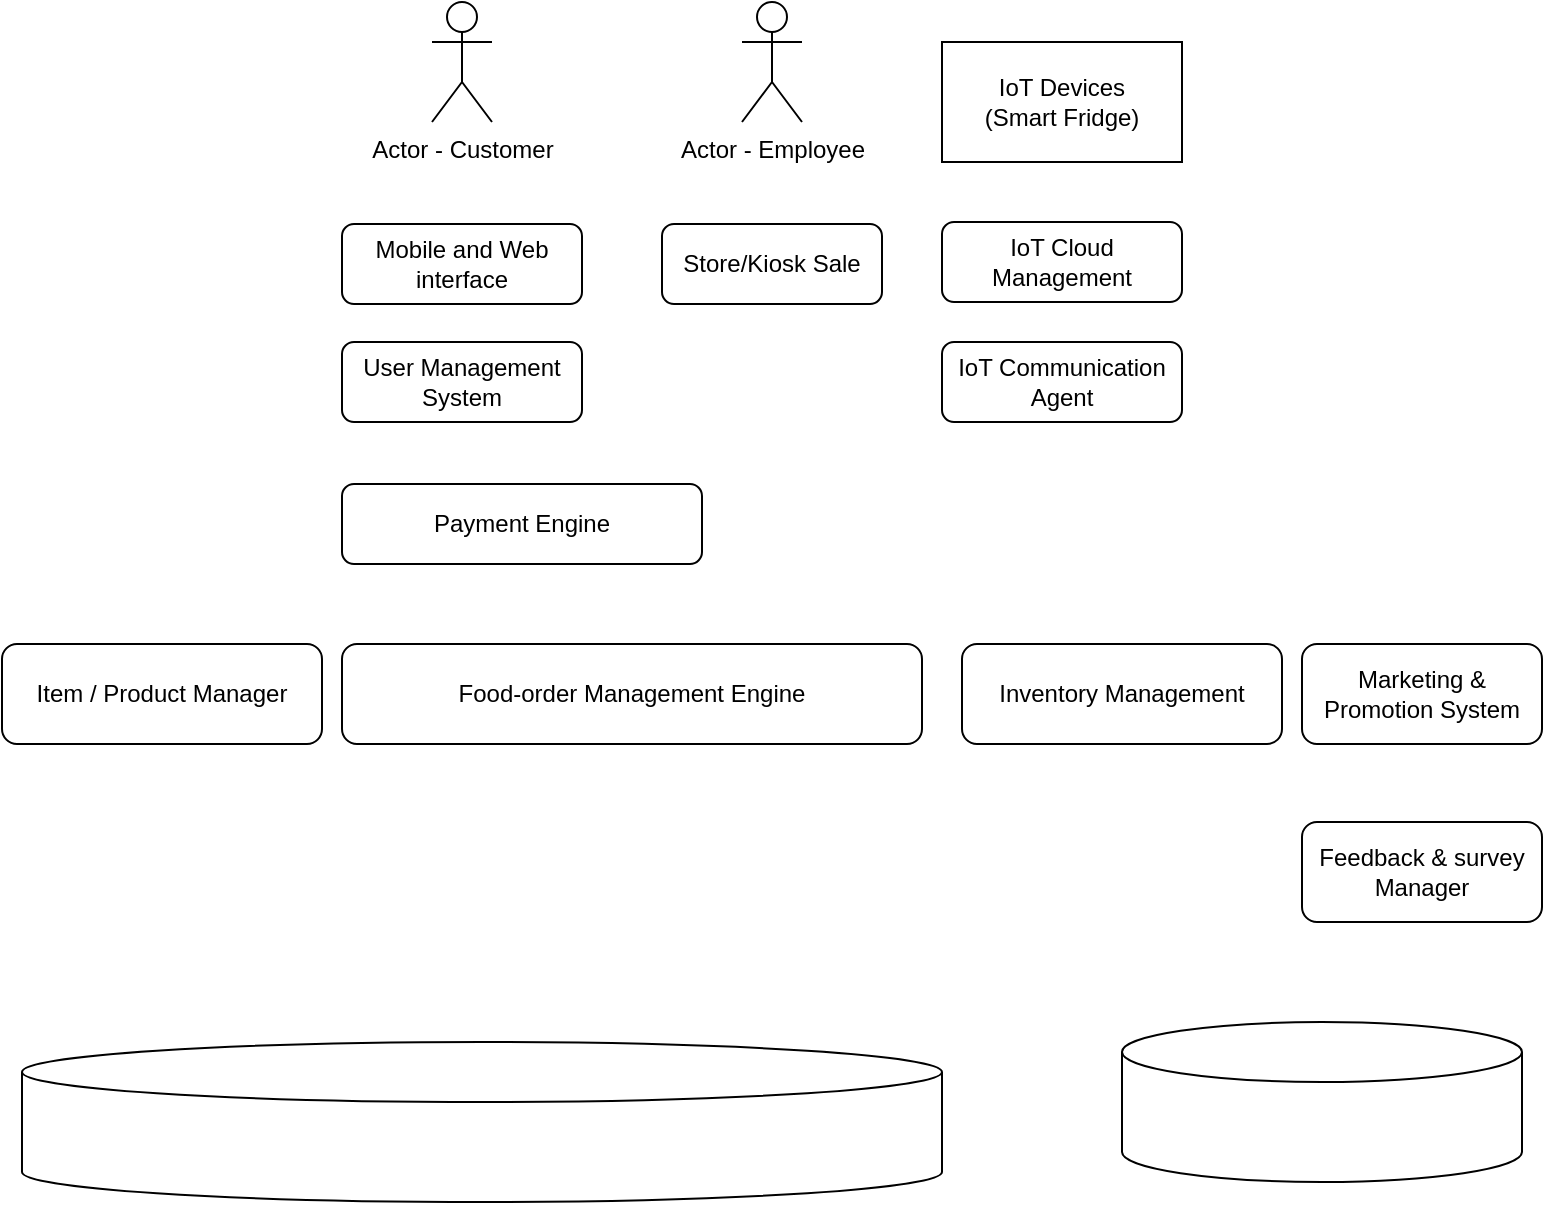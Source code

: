 <mxfile version="13.8.5" type="github" pages="3">
  <diagram id="mrOTsqda7IKm6iGV-Wj5" name="High-level workflow">
    <mxGraphModel dx="957" dy="465" grid="1" gridSize="10" guides="1" tooltips="1" connect="1" arrows="1" fold="1" page="1" pageScale="1" pageWidth="850" pageHeight="1100" math="0" shadow="0">
      <root>
        <mxCell id="0" />
        <mxCell id="1" parent="0" />
        <mxCell id="Ee-T2DxK372GyuqHqMaR-1" value="&lt;span&gt;Food-order Management Engine &lt;/span&gt;" style="rounded=1;whiteSpace=wrap;html=1;" parent="1" vertex="1">
          <mxGeometry x="210" y="521" width="290" height="50" as="geometry" />
        </mxCell>
        <mxCell id="Ee-T2DxK372GyuqHqMaR-2" value="Item / Product Manager" style="rounded=1;whiteSpace=wrap;html=1;" parent="1" vertex="1">
          <mxGeometry x="40" y="521" width="160" height="50" as="geometry" />
        </mxCell>
        <mxCell id="Ee-T2DxK372GyuqHqMaR-4" value="User Management System" style="rounded=1;whiteSpace=wrap;html=1;" parent="1" vertex="1">
          <mxGeometry x="210" y="370" width="120" height="40" as="geometry" />
        </mxCell>
        <mxCell id="Ee-T2DxK372GyuqHqMaR-5" value="&lt;p&gt;&lt;span&gt;&lt;span&gt;&lt;/span&gt;&lt;/span&gt;&lt;span&gt;Mobile and Web interface&lt;/span&gt;&lt;/p&gt;" style="rounded=1;whiteSpace=wrap;html=1;" parent="1" vertex="1">
          <mxGeometry x="210" y="311" width="120" height="40" as="geometry" />
        </mxCell>
        <mxCell id="Ee-T2DxK372GyuqHqMaR-6" value="Actor - Customer" style="shape=umlActor;verticalLabelPosition=bottom;verticalAlign=top;html=1;outlineConnect=0;" parent="1" vertex="1">
          <mxGeometry x="255" y="200" width="30" height="60" as="geometry" />
        </mxCell>
        <mxCell id="Ee-T2DxK372GyuqHqMaR-7" value="Actor - Employee" style="shape=umlActor;verticalLabelPosition=bottom;verticalAlign=top;html=1;outlineConnect=0;" parent="1" vertex="1">
          <mxGeometry x="410" y="200" width="30" height="60" as="geometry" />
        </mxCell>
        <mxCell id="Ee-T2DxK372GyuqHqMaR-8" value="&lt;p&gt;&lt;span&gt;Store/Kiosk Sale&lt;/span&gt;&lt;/p&gt;" style="rounded=1;whiteSpace=wrap;html=1;" parent="1" vertex="1">
          <mxGeometry x="370" y="311" width="110" height="40" as="geometry" />
        </mxCell>
        <mxCell id="Ee-T2DxK372GyuqHqMaR-9" value="&lt;p&gt;&lt;span&gt;Payment Engine&lt;/span&gt;&lt;/p&gt;" style="rounded=1;whiteSpace=wrap;html=1;" parent="1" vertex="1">
          <mxGeometry x="210" y="441" width="180" height="40" as="geometry" />
        </mxCell>
        <mxCell id="Ee-T2DxK372GyuqHqMaR-11" value="&lt;div&gt;IoT Devices&lt;/div&gt;&lt;div&gt;(Smart Fridge)&lt;br&gt;&lt;/div&gt;" style="rounded=0;whiteSpace=wrap;html=1;" parent="1" vertex="1">
          <mxGeometry x="510" y="220" width="120" height="60" as="geometry" />
        </mxCell>
        <mxCell id="Ee-T2DxK372GyuqHqMaR-15" value="&lt;p&gt;&lt;span&gt;IoT Communication Agent&lt;/span&gt;&lt;/p&gt;" style="rounded=1;whiteSpace=wrap;html=1;" parent="1" vertex="1">
          <mxGeometry x="510" y="370" width="120" height="40" as="geometry" />
        </mxCell>
        <mxCell id="Ee-T2DxK372GyuqHqMaR-18" value="Marketing &amp;amp; Promotion System" style="rounded=1;whiteSpace=wrap;html=1;" parent="1" vertex="1">
          <mxGeometry x="690" y="521" width="120" height="50" as="geometry" />
        </mxCell>
        <mxCell id="Ee-T2DxK372GyuqHqMaR-20" value="" style="shape=cylinder3;whiteSpace=wrap;html=1;boundedLbl=1;backgroundOutline=1;size=15;" parent="1" vertex="1">
          <mxGeometry x="50" y="720" width="460" height="80" as="geometry" />
        </mxCell>
        <mxCell id="Ee-T2DxK372GyuqHqMaR-21" value="" style="shape=cylinder3;whiteSpace=wrap;html=1;boundedLbl=1;backgroundOutline=1;size=15;" parent="1" vertex="1">
          <mxGeometry x="600" y="710" width="200" height="80" as="geometry" />
        </mxCell>
        <mxCell id="ngMTxoCWcMnQXUnhPLw1-1" value="&lt;p&gt;&lt;span&gt;IoT Cloud Management&lt;/span&gt;&lt;/p&gt;" style="rounded=1;whiteSpace=wrap;html=1;" parent="1" vertex="1">
          <mxGeometry x="510" y="310" width="120" height="40" as="geometry" />
        </mxCell>
        <mxCell id="ngMTxoCWcMnQXUnhPLw1-2" value="Inventory Management" style="rounded=1;whiteSpace=wrap;html=1;" parent="1" vertex="1">
          <mxGeometry x="520" y="521" width="160" height="50" as="geometry" />
        </mxCell>
        <mxCell id="ngMTxoCWcMnQXUnhPLw1-3" value="Feedback &amp;amp; survey Manager" style="rounded=1;whiteSpace=wrap;html=1;" parent="1" vertex="1">
          <mxGeometry x="690" y="610" width="120" height="50" as="geometry" />
        </mxCell>
      </root>
    </mxGraphModel>
  </diagram>
  <diagram id="mLuGweBeVFACzaW6kUMk" name="Component-Interaction-Customer">
    <mxGraphModel dx="957" dy="465" grid="1" gridSize="10" guides="1" tooltips="1" connect="1" arrows="1" fold="1" page="1" pageScale="1" pageWidth="850" pageHeight="1100" math="0" shadow="0">
      <root>
        <mxCell id="47JE0T4bK4KaNATsRKXX-0" />
        <mxCell id="47JE0T4bK4KaNATsRKXX-1" parent="47JE0T4bK4KaNATsRKXX-0" />
        <mxCell id="PCNeKcUEW8LCwBm7p20e-36" value="" style="edgeStyle=orthogonalEdgeStyle;rounded=0;orthogonalLoop=1;jettySize=auto;html=1;" edge="1" parent="47JE0T4bK4KaNATsRKXX-1" source="PCNeKcUEW8LCwBm7p20e-0" target="PCNeKcUEW8LCwBm7p20e-34">
          <mxGeometry relative="1" as="geometry" />
        </mxCell>
        <mxCell id="PCNeKcUEW8LCwBm7p20e-0" value="Actor - Customer" style="shape=umlActor;verticalLabelPosition=bottom;verticalAlign=top;html=1;outlineConnect=0;" vertex="1" parent="47JE0T4bK4KaNATsRKXX-1">
          <mxGeometry x="31" y="344" width="30" height="60" as="geometry" />
        </mxCell>
        <mxCell id="PCNeKcUEW8LCwBm7p20e-4" value="" style="edgeStyle=orthogonalEdgeStyle;rounded=0;orthogonalLoop=1;jettySize=auto;html=1;" edge="1" parent="47JE0T4bK4KaNATsRKXX-1" source="PCNeKcUEW8LCwBm7p20e-1" target="PCNeKcUEW8LCwBm7p20e-3">
          <mxGeometry relative="1" as="geometry" />
        </mxCell>
        <mxCell id="PCNeKcUEW8LCwBm7p20e-1" value="&lt;div align=&quot;justify&quot;&gt;Order created in the&lt;/div&gt;&lt;div align=&quot;justify&quot;&gt;Order Management&lt;br&gt;&lt;/div&gt;" style="html=1;dashed=0;whitespace=wrap;align=left;" vertex="1" parent="47JE0T4bK4KaNATsRKXX-1">
          <mxGeometry x="303" y="284" width="110" height="50" as="geometry" />
        </mxCell>
        <mxCell id="PCNeKcUEW8LCwBm7p20e-3" value="Order Store" style="html=1;dashed=0;whitespace=wrap;shape=partialRectangle;right=0;" vertex="1" parent="47JE0T4bK4KaNATsRKXX-1">
          <mxGeometry x="308" y="230" width="100" height="30" as="geometry" />
        </mxCell>
        <mxCell id="LnwRuGKnGkvBRnZnOXoX-24" style="edgeStyle=orthogonalEdgeStyle;rounded=0;orthogonalLoop=1;jettySize=auto;html=1;exitX=1;exitY=0.5;exitDx=0;exitDy=0;entryX=0;entryY=0.5;entryDx=0;entryDy=0;" edge="1" parent="47JE0T4bK4KaNATsRKXX-1" source="PCNeKcUEW8LCwBm7p20e-7" target="PCNeKcUEW8LCwBm7p20e-1">
          <mxGeometry relative="1" as="geometry">
            <Array as="points">
              <mxPoint x="283" y="374" />
              <mxPoint x="283" y="309" />
            </Array>
          </mxGeometry>
        </mxCell>
        <mxCell id="LnwRuGKnGkvBRnZnOXoX-25" style="edgeStyle=orthogonalEdgeStyle;rounded=0;orthogonalLoop=1;jettySize=auto;html=1;exitX=1;exitY=0.5;exitDx=0;exitDy=0;entryX=0;entryY=0.5;entryDx=0;entryDy=0;" edge="1" parent="47JE0T4bK4KaNATsRKXX-1" source="PCNeKcUEW8LCwBm7p20e-7" target="PCNeKcUEW8LCwBm7p20e-32">
          <mxGeometry relative="1" as="geometry">
            <Array as="points">
              <mxPoint x="283" y="374" />
              <mxPoint x="283" y="456" />
            </Array>
          </mxGeometry>
        </mxCell>
        <mxCell id="LnwRuGKnGkvBRnZnOXoX-26" style="edgeStyle=orthogonalEdgeStyle;rounded=0;orthogonalLoop=1;jettySize=auto;html=1;exitX=1;exitY=0.5;exitDx=0;exitDy=0;entryX=0;entryY=0.5;entryDx=0;entryDy=0;" edge="1" parent="47JE0T4bK4KaNATsRKXX-1" source="PCNeKcUEW8LCwBm7p20e-7" target="LnwRuGKnGkvBRnZnOXoX-14">
          <mxGeometry relative="1" as="geometry">
            <Array as="points">
              <mxPoint x="283" y="374" />
              <mxPoint x="283" y="550" />
            </Array>
          </mxGeometry>
        </mxCell>
        <mxCell id="PCNeKcUEW8LCwBm7p20e-7" value="&lt;div&gt;Place an order &lt;br&gt;&lt;/div&gt;&lt;div&gt;through &lt;br&gt;&lt;/div&gt;&lt;div&gt;mobile app&lt;br&gt;&lt;/div&gt;" style="html=1;dashed=0;whitespace=wrap;" vertex="1" parent="47JE0T4bK4KaNATsRKXX-1">
          <mxGeometry x="190" y="349" width="80" height="50" as="geometry" />
        </mxCell>
        <mxCell id="PCNeKcUEW8LCwBm7p20e-42" style="edgeStyle=orthogonalEdgeStyle;rounded=0;orthogonalLoop=1;jettySize=auto;html=1;exitX=1;exitY=0.5;exitDx=0;exitDy=0;entryX=0.5;entryY=1;entryDx=0;entryDy=0;dashed=1;" edge="1" parent="47JE0T4bK4KaNATsRKXX-1" source="PCNeKcUEW8LCwBm7p20e-32" target="PCNeKcUEW8LCwBm7p20e-41">
          <mxGeometry relative="1" as="geometry">
            <mxPoint x="430" y="456" as="sourcePoint" />
          </mxGeometry>
        </mxCell>
        <mxCell id="PCNeKcUEW8LCwBm7p20e-32" value="&lt;div&gt;Send the order&lt;/div&gt;&lt;div&gt;request to Farmacy&lt;/div&gt;&lt;div&gt;Kitchen&lt;br&gt;&lt;/div&gt;" style="html=1;dashed=0;whitespace=wrap;" vertex="1" parent="47JE0T4bK4KaNATsRKXX-1">
          <mxGeometry x="303" y="431" width="110" height="50" as="geometry" />
        </mxCell>
        <mxCell id="PCNeKcUEW8LCwBm7p20e-35" value="" style="edgeStyle=orthogonalEdgeStyle;rounded=0;orthogonalLoop=1;jettySize=auto;html=1;" edge="1" parent="47JE0T4bK4KaNATsRKXX-1" source="PCNeKcUEW8LCwBm7p20e-34" target="PCNeKcUEW8LCwBm7p20e-7">
          <mxGeometry relative="1" as="geometry" />
        </mxCell>
        <mxCell id="PCNeKcUEW8LCwBm7p20e-34" value="&lt;div&gt;Customer select&lt;/div&gt;&lt;div&gt;the Food items&lt;/div&gt;&lt;div&gt;on mobile app&lt;br&gt;&lt;/div&gt;" style="html=1;dashed=0;whitespace=wrap;" vertex="1" parent="47JE0T4bK4KaNATsRKXX-1">
          <mxGeometry x="77" y="349" width="90" height="50" as="geometry" />
        </mxCell>
        <mxCell id="PCNeKcUEW8LCwBm7p20e-41" value="&lt;div&gt;Kitchen&lt;/div&gt;&lt;div&gt;check inventory&lt;br&gt;&lt;/div&gt;" style="html=1;dashed=0;whitespace=wrap;" vertex="1" parent="47JE0T4bK4KaNATsRKXX-1">
          <mxGeometry x="422" y="354" width="88" height="50" as="geometry" />
        </mxCell>
        <mxCell id="lDHQFU5zqtioCN1aSvJS-1" value="" style="edgeStyle=orthogonalEdgeStyle;rounded=0;orthogonalLoop=1;jettySize=auto;html=1;dashed=1;" edge="1" parent="47JE0T4bK4KaNATsRKXX-1" source="PCNeKcUEW8LCwBm7p20e-43" target="PCNeKcUEW8LCwBm7p20e-41">
          <mxGeometry relative="1" as="geometry" />
        </mxCell>
        <mxCell id="LnwRuGKnGkvBRnZnOXoX-5" value="" style="edgeStyle=orthogonalEdgeStyle;rounded=0;orthogonalLoop=1;jettySize=auto;html=1;" edge="1" parent="47JE0T4bK4KaNATsRKXX-1" source="PCNeKcUEW8LCwBm7p20e-43" target="LnwRuGKnGkvBRnZnOXoX-4">
          <mxGeometry relative="1" as="geometry" />
        </mxCell>
        <mxCell id="PCNeKcUEW8LCwBm7p20e-43" value="Inventory Store" style="html=1;dashed=0;whitespace=wrap;shape=partialRectangle;right=0;" vertex="1" parent="47JE0T4bK4KaNATsRKXX-1">
          <mxGeometry x="416" y="230" width="100" height="30" as="geometry" />
        </mxCell>
        <mxCell id="lDHQFU5zqtioCN1aSvJS-5" style="edgeStyle=orthogonalEdgeStyle;rounded=0;orthogonalLoop=1;jettySize=auto;html=1;exitX=0.5;exitY=0;exitDx=0;exitDy=0;entryX=1;entryY=0.5;entryDx=0;entryDy=0;" edge="1" parent="47JE0T4bK4KaNATsRKXX-1" source="lDHQFU5zqtioCN1aSvJS-0" target="PCNeKcUEW8LCwBm7p20e-43">
          <mxGeometry relative="1" as="geometry" />
        </mxCell>
        <mxCell id="lDHQFU5zqtioCN1aSvJS-0" value="Inventory update" style="html=1;dashed=0;whitespace=wrap;align=left;" vertex="1" parent="47JE0T4bK4KaNATsRKXX-1">
          <mxGeometry x="636" y="269" width="90" height="50" as="geometry" />
        </mxCell>
        <mxCell id="LnwRuGKnGkvBRnZnOXoX-2" style="edgeStyle=orthogonalEdgeStyle;rounded=0;orthogonalLoop=1;jettySize=auto;html=1;exitX=0.5;exitY=0;exitDx=0;exitDy=0;entryX=0.5;entryY=0;entryDx=0;entryDy=0;entryPerimeter=0;" edge="1" parent="47JE0T4bK4KaNATsRKXX-1" source="lDHQFU5zqtioCN1aSvJS-2" target="PCNeKcUEW8LCwBm7p20e-0">
          <mxGeometry relative="1" as="geometry">
            <Array as="points">
              <mxPoint x="789" y="110" />
              <mxPoint x="46" y="110" />
            </Array>
          </mxGeometry>
        </mxCell>
        <mxCell id="LnwRuGKnGkvBRnZnOXoX-3" value="&lt;b&gt;Food Delivered To Customer&lt;/b&gt;" style="edgeLabel;html=1;align=center;verticalAlign=middle;resizable=0;points=[];" vertex="1" connectable="0" parent="LnwRuGKnGkvBRnZnOXoX-2">
          <mxGeometry x="-0.026" y="2" relative="1" as="geometry">
            <mxPoint as="offset" />
          </mxGeometry>
        </mxCell>
        <mxCell id="lDHQFU5zqtioCN1aSvJS-2" value="&lt;div&gt;Product(s) sent &lt;br&gt;&lt;/div&gt;&lt;div&gt;to Food Delivery &lt;br&gt;&lt;/div&gt;&lt;div&gt;System&lt;/div&gt;" style="html=1;dashed=0;whitespace=wrap;" vertex="1" parent="47JE0T4bK4KaNATsRKXX-1">
          <mxGeometry x="744" y="354" width="90" height="50" as="geometry" />
        </mxCell>
        <mxCell id="lDHQFU5zqtioCN1aSvJS-8" value="" style="edgeStyle=orthogonalEdgeStyle;rounded=0;orthogonalLoop=1;jettySize=auto;html=1;" edge="1" parent="47JE0T4bK4KaNATsRKXX-1" source="lDHQFU5zqtioCN1aSvJS-6" target="lDHQFU5zqtioCN1aSvJS-0">
          <mxGeometry relative="1" as="geometry" />
        </mxCell>
        <mxCell id="lDHQFU5zqtioCN1aSvJS-6" value="&lt;div&gt;Kitchen&lt;/div&gt;&lt;div&gt;accept order&lt;br&gt;&lt;/div&gt;" style="html=1;dashed=0;whitespace=wrap;" vertex="1" parent="47JE0T4bK4KaNATsRKXX-1">
          <mxGeometry x="650" y="354" width="62" height="50" as="geometry" />
        </mxCell>
        <mxCell id="lDHQFU5zqtioCN1aSvJS-7" value="" style="endArrow=classic;html=1;exitX=1;exitY=0.5;exitDx=0;exitDy=0;entryX=0;entryY=0.5;entryDx=0;entryDy=0;" edge="1" parent="47JE0T4bK4KaNATsRKXX-1" source="lDHQFU5zqtioCN1aSvJS-6" target="lDHQFU5zqtioCN1aSvJS-2">
          <mxGeometry width="50" height="50" relative="1" as="geometry">
            <mxPoint x="689" y="478" as="sourcePoint" />
            <mxPoint x="739" y="428" as="targetPoint" />
          </mxGeometry>
        </mxCell>
        <mxCell id="LnwRuGKnGkvBRnZnOXoX-40" value="" style="edgeStyle=orthogonalEdgeStyle;rounded=0;orthogonalLoop=1;jettySize=auto;html=1;" edge="1" parent="47JE0T4bK4KaNATsRKXX-1" source="LnwRuGKnGkvBRnZnOXoX-0" target="PCNeKcUEW8LCwBm7p20e-34">
          <mxGeometry relative="1" as="geometry" />
        </mxCell>
        <mxCell id="LnwRuGKnGkvBRnZnOXoX-0" value="Product Store" style="html=1;dashed=0;whitespace=wrap;shape=partialRectangle;right=0;" vertex="1" parent="47JE0T4bK4KaNATsRKXX-1">
          <mxGeometry x="71.5" y="230" width="101" height="30" as="geometry" />
        </mxCell>
        <mxCell id="LnwRuGKnGkvBRnZnOXoX-4" value="&lt;div&gt;Item is still&lt;br&gt;&lt;/div&gt;&lt;div&gt;available&lt;br&gt;&lt;/div&gt;" style="shape=rhombus;html=1;dashed=0;whitespace=wrap;perimeter=rhombusPerimeter;" vertex="1" parent="47JE0T4bK4KaNATsRKXX-1">
          <mxGeometry x="406" y="140" width="120" height="60" as="geometry" />
        </mxCell>
        <mxCell id="LnwRuGKnGkvBRnZnOXoX-8" value="&lt;div&gt;Update&lt;/div&gt;&lt;div&gt;Product Manager&lt;/div&gt;" style="html=1;dashed=0;whitespace=wrap;" vertex="1" parent="47JE0T4bK4KaNATsRKXX-1">
          <mxGeometry x="70.5" y="145" width="104" height="50" as="geometry" />
        </mxCell>
        <mxCell id="LnwRuGKnGkvBRnZnOXoX-10" value="" style="endArrow=classic;html=1;exitX=0;exitY=0.5;exitDx=0;exitDy=0;entryX=1;entryY=0.5;entryDx=0;entryDy=0;" edge="1" parent="47JE0T4bK4KaNATsRKXX-1" source="LnwRuGKnGkvBRnZnOXoX-4" target="LnwRuGKnGkvBRnZnOXoX-8">
          <mxGeometry width="50" height="50" relative="1" as="geometry">
            <mxPoint x="350" y="360" as="sourcePoint" />
            <mxPoint x="400" y="310" as="targetPoint" />
          </mxGeometry>
        </mxCell>
        <mxCell id="LnwRuGKnGkvBRnZnOXoX-12" value="No" style="edgeLabel;html=1;align=center;verticalAlign=middle;resizable=0;points=[];" vertex="1" connectable="0" parent="LnwRuGKnGkvBRnZnOXoX-10">
          <mxGeometry x="0.13" y="-1" relative="1" as="geometry">
            <mxPoint as="offset" />
          </mxGeometry>
        </mxCell>
        <mxCell id="LnwRuGKnGkvBRnZnOXoX-13" value="" style="endArrow=classic;html=1;exitX=0.5;exitY=1;exitDx=0;exitDy=0;" edge="1" parent="47JE0T4bK4KaNATsRKXX-1" source="LnwRuGKnGkvBRnZnOXoX-8" target="LnwRuGKnGkvBRnZnOXoX-0">
          <mxGeometry width="50" height="50" relative="1" as="geometry">
            <mxPoint x="350" y="360" as="sourcePoint" />
            <mxPoint x="400" y="310" as="targetPoint" />
          </mxGeometry>
        </mxCell>
        <mxCell id="LnwRuGKnGkvBRnZnOXoX-18" value="" style="edgeStyle=orthogonalEdgeStyle;rounded=0;orthogonalLoop=1;jettySize=auto;html=1;" edge="1" parent="47JE0T4bK4KaNATsRKXX-1" source="LnwRuGKnGkvBRnZnOXoX-14" target="LnwRuGKnGkvBRnZnOXoX-17">
          <mxGeometry relative="1" as="geometry" />
        </mxCell>
        <mxCell id="LnwRuGKnGkvBRnZnOXoX-14" value="Payment Gateway" style="html=1;dashed=0;whitespace=wrap;" vertex="1" parent="47JE0T4bK4KaNATsRKXX-1">
          <mxGeometry x="303" y="525" width="100" height="50" as="geometry" />
        </mxCell>
        <mxCell id="LnwRuGKnGkvBRnZnOXoX-29" value="" style="edgeStyle=orthogonalEdgeStyle;rounded=0;orthogonalLoop=1;jettySize=auto;html=1;" edge="1" parent="47JE0T4bK4KaNATsRKXX-1" source="LnwRuGKnGkvBRnZnOXoX-17" target="LnwRuGKnGkvBRnZnOXoX-28">
          <mxGeometry relative="1" as="geometry" />
        </mxCell>
        <mxCell id="LnwRuGKnGkvBRnZnOXoX-17" value="&lt;div&gt;Payment &lt;br&gt;&lt;/div&gt;&lt;div&gt;Confirmation&lt;/div&gt;" style="html=1;dashed=0;whitespace=wrap;" vertex="1" parent="47JE0T4bK4KaNATsRKXX-1">
          <mxGeometry x="425" y="525" width="74" height="50" as="geometry" />
        </mxCell>
        <mxCell id="LnwRuGKnGkvBRnZnOXoX-32" value="" style="edgeStyle=orthogonalEdgeStyle;rounded=0;orthogonalLoop=1;jettySize=auto;html=1;" edge="1" parent="47JE0T4bK4KaNATsRKXX-1" source="LnwRuGKnGkvBRnZnOXoX-21" target="LnwRuGKnGkvBRnZnOXoX-28">
          <mxGeometry relative="1" as="geometry" />
        </mxCell>
        <mxCell id="LnwRuGKnGkvBRnZnOXoX-36" value="No" style="edgeLabel;html=1;align=center;verticalAlign=middle;resizable=0;points=[];" vertex="1" connectable="0" parent="LnwRuGKnGkvBRnZnOXoX-32">
          <mxGeometry x="-0.292" y="4" relative="1" as="geometry">
            <mxPoint as="offset" />
          </mxGeometry>
        </mxCell>
        <mxCell id="LnwRuGKnGkvBRnZnOXoX-21" value="&lt;div&gt;Item&lt;br&gt;&lt;/div&gt;&lt;div&gt;available?&lt;/div&gt;" style="shape=rhombus;html=1;dashed=0;whitespace=wrap;perimeter=rhombusPerimeter;" vertex="1" parent="47JE0T4bK4KaNATsRKXX-1">
          <mxGeometry x="536" y="351" width="70" height="56" as="geometry" />
        </mxCell>
        <mxCell id="LnwRuGKnGkvBRnZnOXoX-22" value="" style="endArrow=classic;html=1;entryX=0;entryY=0.5;entryDx=0;entryDy=0;exitX=1;exitY=0.5;exitDx=0;exitDy=0;" edge="1" parent="47JE0T4bK4KaNATsRKXX-1" source="PCNeKcUEW8LCwBm7p20e-41" target="LnwRuGKnGkvBRnZnOXoX-21">
          <mxGeometry width="50" height="50" relative="1" as="geometry">
            <mxPoint x="535" y="382" as="sourcePoint" />
            <mxPoint x="420" y="330" as="targetPoint" />
          </mxGeometry>
        </mxCell>
        <mxCell id="LnwRuGKnGkvBRnZnOXoX-23" value="Yes" style="endArrow=classic;html=1;exitX=1;exitY=0.5;exitDx=0;exitDy=0;entryX=0;entryY=0.5;entryDx=0;entryDy=0;" edge="1" parent="47JE0T4bK4KaNATsRKXX-1" source="LnwRuGKnGkvBRnZnOXoX-21" target="lDHQFU5zqtioCN1aSvJS-6">
          <mxGeometry width="50" height="50" relative="1" as="geometry">
            <mxPoint x="609" y="417" as="sourcePoint" />
            <mxPoint x="659" y="367" as="targetPoint" />
          </mxGeometry>
        </mxCell>
        <mxCell id="LnwRuGKnGkvBRnZnOXoX-27" value="Order Store" style="html=1;dashed=0;whitespace=wrap;shape=partialRectangle;right=0;" vertex="1" parent="47JE0T4bK4KaNATsRKXX-1">
          <mxGeometry x="521" y="630" width="100" height="30" as="geometry" />
        </mxCell>
        <mxCell id="LnwRuGKnGkvBRnZnOXoX-35" value="" style="edgeStyle=orthogonalEdgeStyle;rounded=0;orthogonalLoop=1;jettySize=auto;html=1;" edge="1" parent="47JE0T4bK4KaNATsRKXX-1" source="LnwRuGKnGkvBRnZnOXoX-28" target="LnwRuGKnGkvBRnZnOXoX-27">
          <mxGeometry relative="1" as="geometry" />
        </mxCell>
        <mxCell id="LnwRuGKnGkvBRnZnOXoX-37" style="edgeStyle=orthogonalEdgeStyle;rounded=0;orthogonalLoop=1;jettySize=auto;html=1;exitX=1;exitY=0.5;exitDx=0;exitDy=0;" edge="1" parent="47JE0T4bK4KaNATsRKXX-1" source="LnwRuGKnGkvBRnZnOXoX-28" target="PCNeKcUEW8LCwBm7p20e-0">
          <mxGeometry relative="1" as="geometry">
            <Array as="points">
              <mxPoint x="641" y="550" />
              <mxPoint x="641" y="700" />
              <mxPoint x="46" y="700" />
            </Array>
          </mxGeometry>
        </mxCell>
        <mxCell id="LnwRuGKnGkvBRnZnOXoX-38" value="&lt;b&gt;Order Cancellation&lt;/b&gt;" style="edgeLabel;html=1;align=center;verticalAlign=middle;resizable=0;points=[];" vertex="1" connectable="0" parent="LnwRuGKnGkvBRnZnOXoX-37">
          <mxGeometry x="-0.142" y="-1" relative="1" as="geometry">
            <mxPoint as="offset" />
          </mxGeometry>
        </mxCell>
        <mxCell id="LnwRuGKnGkvBRnZnOXoX-28" value="Update Order" style="whiteSpace=wrap;html=1;dashed=0;" vertex="1" parent="47JE0T4bK4KaNATsRKXX-1">
          <mxGeometry x="521" y="520" width="100" height="60" as="geometry" />
        </mxCell>
      </root>
    </mxGraphModel>
  </diagram>
  <diagram name="Component-Interaction-IoT" id="ggLApQQBg9RjNMzA12Y2">
    <mxGraphModel dx="957" dy="465" grid="1" gridSize="10" guides="1" tooltips="1" connect="1" arrows="1" fold="1" page="1" pageScale="1" pageWidth="850" pageHeight="1100" math="0" shadow="0">
      <root>
        <mxCell id="fLGmGtJa8fBoUH47an50-0" />
        <mxCell id="fLGmGtJa8fBoUH47an50-1" parent="fLGmGtJa8fBoUH47an50-0" />
        <mxCell id="fLGmGtJa8fBoUH47an50-2" value="" style="edgeStyle=orthogonalEdgeStyle;rounded=0;orthogonalLoop=1;jettySize=auto;html=1;" edge="1" parent="fLGmGtJa8fBoUH47an50-1">
          <mxGeometry relative="1" as="geometry">
            <mxPoint x="64" y="674" as="sourcePoint" />
            <mxPoint x="80" y="674" as="targetPoint" />
          </mxGeometry>
        </mxCell>
        <mxCell id="fLGmGtJa8fBoUH47an50-4" value="" style="edgeStyle=orthogonalEdgeStyle;rounded=0;orthogonalLoop=1;jettySize=auto;html=1;" edge="1" parent="fLGmGtJa8fBoUH47an50-1" source="fLGmGtJa8fBoUH47an50-5" target="fLGmGtJa8fBoUH47an50-6">
          <mxGeometry relative="1" as="geometry" />
        </mxCell>
        <mxCell id="fLGmGtJa8fBoUH47an50-5" value="&lt;div align=&quot;justify&quot;&gt;Order created in the&lt;/div&gt;&lt;div align=&quot;justify&quot;&gt;Order Management&lt;br&gt;&lt;/div&gt;" style="html=1;dashed=0;whitespace=wrap;align=left;" vertex="1" parent="fLGmGtJa8fBoUH47an50-1">
          <mxGeometry x="306" y="584" width="110" height="50" as="geometry" />
        </mxCell>
        <mxCell id="fLGmGtJa8fBoUH47an50-6" value="Order Store" style="html=1;dashed=0;whitespace=wrap;shape=partialRectangle;right=0;" vertex="1" parent="fLGmGtJa8fBoUH47an50-1">
          <mxGeometry x="311" y="530" width="100" height="30" as="geometry" />
        </mxCell>
        <mxCell id="fLGmGtJa8fBoUH47an50-7" style="edgeStyle=orthogonalEdgeStyle;rounded=0;orthogonalLoop=1;jettySize=auto;html=1;exitX=1;exitY=0.5;exitDx=0;exitDy=0;entryX=0;entryY=0.5;entryDx=0;entryDy=0;" edge="1" parent="fLGmGtJa8fBoUH47an50-1" source="fLGmGtJa8fBoUH47an50-10" target="fLGmGtJa8fBoUH47an50-5">
          <mxGeometry relative="1" as="geometry">
            <Array as="points">
              <mxPoint x="286" y="674" />
              <mxPoint x="286" y="609" />
            </Array>
          </mxGeometry>
        </mxCell>
        <mxCell id="fLGmGtJa8fBoUH47an50-8" style="edgeStyle=orthogonalEdgeStyle;rounded=0;orthogonalLoop=1;jettySize=auto;html=1;exitX=1;exitY=0.5;exitDx=0;exitDy=0;entryX=0;entryY=0.5;entryDx=0;entryDy=0;" edge="1" parent="fLGmGtJa8fBoUH47an50-1" source="fLGmGtJa8fBoUH47an50-10" target="fLGmGtJa8fBoUH47an50-12">
          <mxGeometry relative="1" as="geometry">
            <Array as="points">
              <mxPoint x="286" y="674" />
              <mxPoint x="286" y="756" />
            </Array>
          </mxGeometry>
        </mxCell>
        <mxCell id="fLGmGtJa8fBoUH47an50-9" style="edgeStyle=orthogonalEdgeStyle;rounded=0;orthogonalLoop=1;jettySize=auto;html=1;exitX=1;exitY=0.5;exitDx=0;exitDy=0;entryX=0;entryY=0.5;entryDx=0;entryDy=0;" edge="1" parent="fLGmGtJa8fBoUH47an50-1" source="fLGmGtJa8fBoUH47an50-10" target="fLGmGtJa8fBoUH47an50-35">
          <mxGeometry relative="1" as="geometry">
            <Array as="points">
              <mxPoint x="286" y="674" />
              <mxPoint x="286" y="850" />
            </Array>
          </mxGeometry>
        </mxCell>
        <mxCell id="fLGmGtJa8fBoUH47an50-10" value="&lt;div&gt;Place an order &lt;br&gt;&lt;/div&gt;&lt;div&gt;through &lt;br&gt;&lt;/div&gt;&lt;div&gt;mobile app&lt;br&gt;&lt;/div&gt;" style="html=1;dashed=0;whitespace=wrap;" vertex="1" parent="fLGmGtJa8fBoUH47an50-1">
          <mxGeometry x="193" y="649" width="80" height="50" as="geometry" />
        </mxCell>
        <mxCell id="fLGmGtJa8fBoUH47an50-11" style="edgeStyle=orthogonalEdgeStyle;rounded=0;orthogonalLoop=1;jettySize=auto;html=1;exitX=1;exitY=0.5;exitDx=0;exitDy=0;entryX=0.5;entryY=1;entryDx=0;entryDy=0;dashed=1;" edge="1" parent="fLGmGtJa8fBoUH47an50-1" source="fLGmGtJa8fBoUH47an50-12" target="fLGmGtJa8fBoUH47an50-15">
          <mxGeometry relative="1" as="geometry">
            <mxPoint x="433" y="756" as="sourcePoint" />
          </mxGeometry>
        </mxCell>
        <mxCell id="fLGmGtJa8fBoUH47an50-12" value="&lt;div&gt;Send the order&lt;/div&gt;&lt;div&gt;request to Farmacy&lt;/div&gt;&lt;div&gt;Kitchen&lt;br&gt;&lt;/div&gt;" style="html=1;dashed=0;whitespace=wrap;" vertex="1" parent="fLGmGtJa8fBoUH47an50-1">
          <mxGeometry x="306" y="731" width="110" height="50" as="geometry" />
        </mxCell>
        <mxCell id="fLGmGtJa8fBoUH47an50-13" value="" style="edgeStyle=orthogonalEdgeStyle;rounded=0;orthogonalLoop=1;jettySize=auto;html=1;" edge="1" parent="fLGmGtJa8fBoUH47an50-1" target="fLGmGtJa8fBoUH47an50-10">
          <mxGeometry relative="1" as="geometry">
            <mxPoint x="170" y="674" as="sourcePoint" />
          </mxGeometry>
        </mxCell>
        <mxCell id="fLGmGtJa8fBoUH47an50-15" value="&lt;div&gt;Kitchen&lt;/div&gt;&lt;div&gt;check inventory&lt;br&gt;&lt;/div&gt;" style="html=1;dashed=0;whitespace=wrap;" vertex="1" parent="fLGmGtJa8fBoUH47an50-1">
          <mxGeometry x="425" y="654" width="88" height="50" as="geometry" />
        </mxCell>
        <mxCell id="fLGmGtJa8fBoUH47an50-16" value="" style="edgeStyle=orthogonalEdgeStyle;rounded=0;orthogonalLoop=1;jettySize=auto;html=1;dashed=1;" edge="1" parent="fLGmGtJa8fBoUH47an50-1" source="fLGmGtJa8fBoUH47an50-18" target="fLGmGtJa8fBoUH47an50-15">
          <mxGeometry relative="1" as="geometry" />
        </mxCell>
        <mxCell id="fLGmGtJa8fBoUH47an50-17" value="" style="edgeStyle=orthogonalEdgeStyle;rounded=0;orthogonalLoop=1;jettySize=auto;html=1;" edge="1" parent="fLGmGtJa8fBoUH47an50-1" source="fLGmGtJa8fBoUH47an50-18" target="fLGmGtJa8fBoUH47an50-29">
          <mxGeometry relative="1" as="geometry" />
        </mxCell>
        <mxCell id="fLGmGtJa8fBoUH47an50-18" value="Inventory Store" style="html=1;dashed=0;whitespace=wrap;shape=partialRectangle;right=0;" vertex="1" parent="fLGmGtJa8fBoUH47an50-1">
          <mxGeometry x="419" y="530" width="100" height="30" as="geometry" />
        </mxCell>
        <mxCell id="fLGmGtJa8fBoUH47an50-19" style="edgeStyle=orthogonalEdgeStyle;rounded=0;orthogonalLoop=1;jettySize=auto;html=1;exitX=0.5;exitY=0;exitDx=0;exitDy=0;entryX=1;entryY=0.5;entryDx=0;entryDy=0;" edge="1" parent="fLGmGtJa8fBoUH47an50-1" source="fLGmGtJa8fBoUH47an50-20" target="fLGmGtJa8fBoUH47an50-18">
          <mxGeometry relative="1" as="geometry" />
        </mxCell>
        <mxCell id="fLGmGtJa8fBoUH47an50-20" value="Inventory update" style="html=1;dashed=0;whitespace=wrap;align=left;" vertex="1" parent="fLGmGtJa8fBoUH47an50-1">
          <mxGeometry x="639" y="569" width="90" height="50" as="geometry" />
        </mxCell>
        <mxCell id="fLGmGtJa8fBoUH47an50-23" value="&lt;div&gt;Product(s) sent &lt;br&gt;&lt;/div&gt;&lt;div&gt;to Food Delivery &lt;br&gt;&lt;/div&gt;&lt;div&gt;System&lt;/div&gt;" style="html=1;dashed=0;whitespace=wrap;" vertex="1" parent="fLGmGtJa8fBoUH47an50-1">
          <mxGeometry x="747" y="654" width="90" height="50" as="geometry" />
        </mxCell>
        <mxCell id="fLGmGtJa8fBoUH47an50-24" value="" style="edgeStyle=orthogonalEdgeStyle;rounded=0;orthogonalLoop=1;jettySize=auto;html=1;" edge="1" parent="fLGmGtJa8fBoUH47an50-1" source="fLGmGtJa8fBoUH47an50-25" target="fLGmGtJa8fBoUH47an50-20">
          <mxGeometry relative="1" as="geometry" />
        </mxCell>
        <mxCell id="fLGmGtJa8fBoUH47an50-25" value="&lt;div&gt;Kitchen&lt;/div&gt;&lt;div&gt;accept order&lt;br&gt;&lt;/div&gt;" style="html=1;dashed=0;whitespace=wrap;" vertex="1" parent="fLGmGtJa8fBoUH47an50-1">
          <mxGeometry x="653" y="654" width="62" height="50" as="geometry" />
        </mxCell>
        <mxCell id="fLGmGtJa8fBoUH47an50-26" value="" style="endArrow=classic;html=1;exitX=1;exitY=0.5;exitDx=0;exitDy=0;entryX=0;entryY=0.5;entryDx=0;entryDy=0;" edge="1" parent="fLGmGtJa8fBoUH47an50-1" source="fLGmGtJa8fBoUH47an50-25" target="fLGmGtJa8fBoUH47an50-23">
          <mxGeometry width="50" height="50" relative="1" as="geometry">
            <mxPoint x="692" y="778" as="sourcePoint" />
            <mxPoint x="742" y="728" as="targetPoint" />
          </mxGeometry>
        </mxCell>
        <mxCell id="fLGmGtJa8fBoUH47an50-28" value="Product Store" style="html=1;dashed=0;whitespace=wrap;shape=partialRectangle;right=0;" vertex="1" parent="fLGmGtJa8fBoUH47an50-1">
          <mxGeometry x="74.5" y="530" width="101" height="30" as="geometry" />
        </mxCell>
        <mxCell id="fLGmGtJa8fBoUH47an50-29" value="&lt;div&gt;Item is still&lt;br&gt;&lt;/div&gt;&lt;div&gt;available&lt;br&gt;&lt;/div&gt;" style="shape=rhombus;html=1;dashed=0;whitespace=wrap;perimeter=rhombusPerimeter;" vertex="1" parent="fLGmGtJa8fBoUH47an50-1">
          <mxGeometry x="409" y="440" width="120" height="60" as="geometry" />
        </mxCell>
        <mxCell id="fLGmGtJa8fBoUH47an50-30" value="&lt;div&gt;Update&lt;/div&gt;&lt;div&gt;Product Manager&lt;/div&gt;" style="html=1;dashed=0;whitespace=wrap;" vertex="1" parent="fLGmGtJa8fBoUH47an50-1">
          <mxGeometry x="73.5" y="445" width="104" height="50" as="geometry" />
        </mxCell>
        <mxCell id="fLGmGtJa8fBoUH47an50-31" value="" style="endArrow=classic;html=1;exitX=0;exitY=0.5;exitDx=0;exitDy=0;entryX=1;entryY=0.5;entryDx=0;entryDy=0;" edge="1" parent="fLGmGtJa8fBoUH47an50-1" source="fLGmGtJa8fBoUH47an50-29" target="fLGmGtJa8fBoUH47an50-30">
          <mxGeometry width="50" height="50" relative="1" as="geometry">
            <mxPoint x="353" y="660" as="sourcePoint" />
            <mxPoint x="403" y="610" as="targetPoint" />
          </mxGeometry>
        </mxCell>
        <mxCell id="fLGmGtJa8fBoUH47an50-32" value="No" style="edgeLabel;html=1;align=center;verticalAlign=middle;resizable=0;points=[];" vertex="1" connectable="0" parent="fLGmGtJa8fBoUH47an50-31">
          <mxGeometry x="0.13" y="-1" relative="1" as="geometry">
            <mxPoint as="offset" />
          </mxGeometry>
        </mxCell>
        <mxCell id="fLGmGtJa8fBoUH47an50-33" value="" style="endArrow=classic;html=1;exitX=0.5;exitY=1;exitDx=0;exitDy=0;" edge="1" parent="fLGmGtJa8fBoUH47an50-1" source="fLGmGtJa8fBoUH47an50-30" target="fLGmGtJa8fBoUH47an50-28">
          <mxGeometry width="50" height="50" relative="1" as="geometry">
            <mxPoint x="353" y="660" as="sourcePoint" />
            <mxPoint x="403" y="610" as="targetPoint" />
          </mxGeometry>
        </mxCell>
        <mxCell id="fLGmGtJa8fBoUH47an50-34" value="" style="edgeStyle=orthogonalEdgeStyle;rounded=0;orthogonalLoop=1;jettySize=auto;html=1;" edge="1" parent="fLGmGtJa8fBoUH47an50-1" source="fLGmGtJa8fBoUH47an50-35" target="fLGmGtJa8fBoUH47an50-37">
          <mxGeometry relative="1" as="geometry" />
        </mxCell>
        <mxCell id="fLGmGtJa8fBoUH47an50-35" value="Payment Gateway" style="html=1;dashed=0;whitespace=wrap;" vertex="1" parent="fLGmGtJa8fBoUH47an50-1">
          <mxGeometry x="306" y="825" width="100" height="50" as="geometry" />
        </mxCell>
        <mxCell id="fLGmGtJa8fBoUH47an50-36" value="" style="edgeStyle=orthogonalEdgeStyle;rounded=0;orthogonalLoop=1;jettySize=auto;html=1;" edge="1" parent="fLGmGtJa8fBoUH47an50-1" source="fLGmGtJa8fBoUH47an50-37" target="fLGmGtJa8fBoUH47an50-47">
          <mxGeometry relative="1" as="geometry" />
        </mxCell>
        <mxCell id="fLGmGtJa8fBoUH47an50-37" value="&lt;div&gt;Payment &lt;br&gt;&lt;/div&gt;&lt;div&gt;Confirmation&lt;/div&gt;" style="html=1;dashed=0;whitespace=wrap;" vertex="1" parent="fLGmGtJa8fBoUH47an50-1">
          <mxGeometry x="428" y="825" width="74" height="50" as="geometry" />
        </mxCell>
        <mxCell id="fLGmGtJa8fBoUH47an50-38" value="" style="edgeStyle=orthogonalEdgeStyle;rounded=0;orthogonalLoop=1;jettySize=auto;html=1;" edge="1" parent="fLGmGtJa8fBoUH47an50-1" source="fLGmGtJa8fBoUH47an50-40" target="fLGmGtJa8fBoUH47an50-47">
          <mxGeometry relative="1" as="geometry" />
        </mxCell>
        <mxCell id="fLGmGtJa8fBoUH47an50-39" value="No" style="edgeLabel;html=1;align=center;verticalAlign=middle;resizable=0;points=[];" vertex="1" connectable="0" parent="fLGmGtJa8fBoUH47an50-38">
          <mxGeometry x="-0.292" y="4" relative="1" as="geometry">
            <mxPoint as="offset" />
          </mxGeometry>
        </mxCell>
        <mxCell id="fLGmGtJa8fBoUH47an50-40" value="&lt;div&gt;Item&lt;br&gt;&lt;/div&gt;&lt;div&gt;available?&lt;/div&gt;" style="shape=rhombus;html=1;dashed=0;whitespace=wrap;perimeter=rhombusPerimeter;" vertex="1" parent="fLGmGtJa8fBoUH47an50-1">
          <mxGeometry x="539" y="651" width="70" height="56" as="geometry" />
        </mxCell>
        <mxCell id="fLGmGtJa8fBoUH47an50-41" value="" style="endArrow=classic;html=1;entryX=0;entryY=0.5;entryDx=0;entryDy=0;exitX=1;exitY=0.5;exitDx=0;exitDy=0;" edge="1" parent="fLGmGtJa8fBoUH47an50-1" source="fLGmGtJa8fBoUH47an50-15" target="fLGmGtJa8fBoUH47an50-40">
          <mxGeometry width="50" height="50" relative="1" as="geometry">
            <mxPoint x="538" y="682" as="sourcePoint" />
            <mxPoint x="423" y="630" as="targetPoint" />
          </mxGeometry>
        </mxCell>
        <mxCell id="fLGmGtJa8fBoUH47an50-42" value="Yes" style="endArrow=classic;html=1;exitX=1;exitY=0.5;exitDx=0;exitDy=0;entryX=0;entryY=0.5;entryDx=0;entryDy=0;" edge="1" parent="fLGmGtJa8fBoUH47an50-1" source="fLGmGtJa8fBoUH47an50-40" target="fLGmGtJa8fBoUH47an50-25">
          <mxGeometry width="50" height="50" relative="1" as="geometry">
            <mxPoint x="612" y="717" as="sourcePoint" />
            <mxPoint x="662" y="667" as="targetPoint" />
          </mxGeometry>
        </mxCell>
        <mxCell id="fLGmGtJa8fBoUH47an50-43" value="Order Store" style="html=1;dashed=0;whitespace=wrap;shape=partialRectangle;right=0;" vertex="1" parent="fLGmGtJa8fBoUH47an50-1">
          <mxGeometry x="524" y="930" width="100" height="30" as="geometry" />
        </mxCell>
        <mxCell id="fLGmGtJa8fBoUH47an50-44" value="" style="edgeStyle=orthogonalEdgeStyle;rounded=0;orthogonalLoop=1;jettySize=auto;html=1;" edge="1" parent="fLGmGtJa8fBoUH47an50-1" source="fLGmGtJa8fBoUH47an50-47" target="fLGmGtJa8fBoUH47an50-43">
          <mxGeometry relative="1" as="geometry" />
        </mxCell>
        <mxCell id="fLGmGtJa8fBoUH47an50-47" value="Update Order" style="whiteSpace=wrap;html=1;dashed=0;" vertex="1" parent="fLGmGtJa8fBoUH47an50-1">
          <mxGeometry x="524" y="820" width="100" height="60" as="geometry" />
        </mxCell>
        <mxCell id="KfZNbXqy1Km36XdqakvH-0" value="&lt;div&gt;IoT Devices&lt;/div&gt;&lt;div&gt;(Smart Fridge)&lt;br&gt;&lt;/div&gt;" style="rounded=0;whiteSpace=wrap;html=1;" vertex="1" parent="fLGmGtJa8fBoUH47an50-1">
          <mxGeometry x="13" y="646" width="90" height="53" as="geometry" />
        </mxCell>
      </root>
    </mxGraphModel>
  </diagram>
</mxfile>
